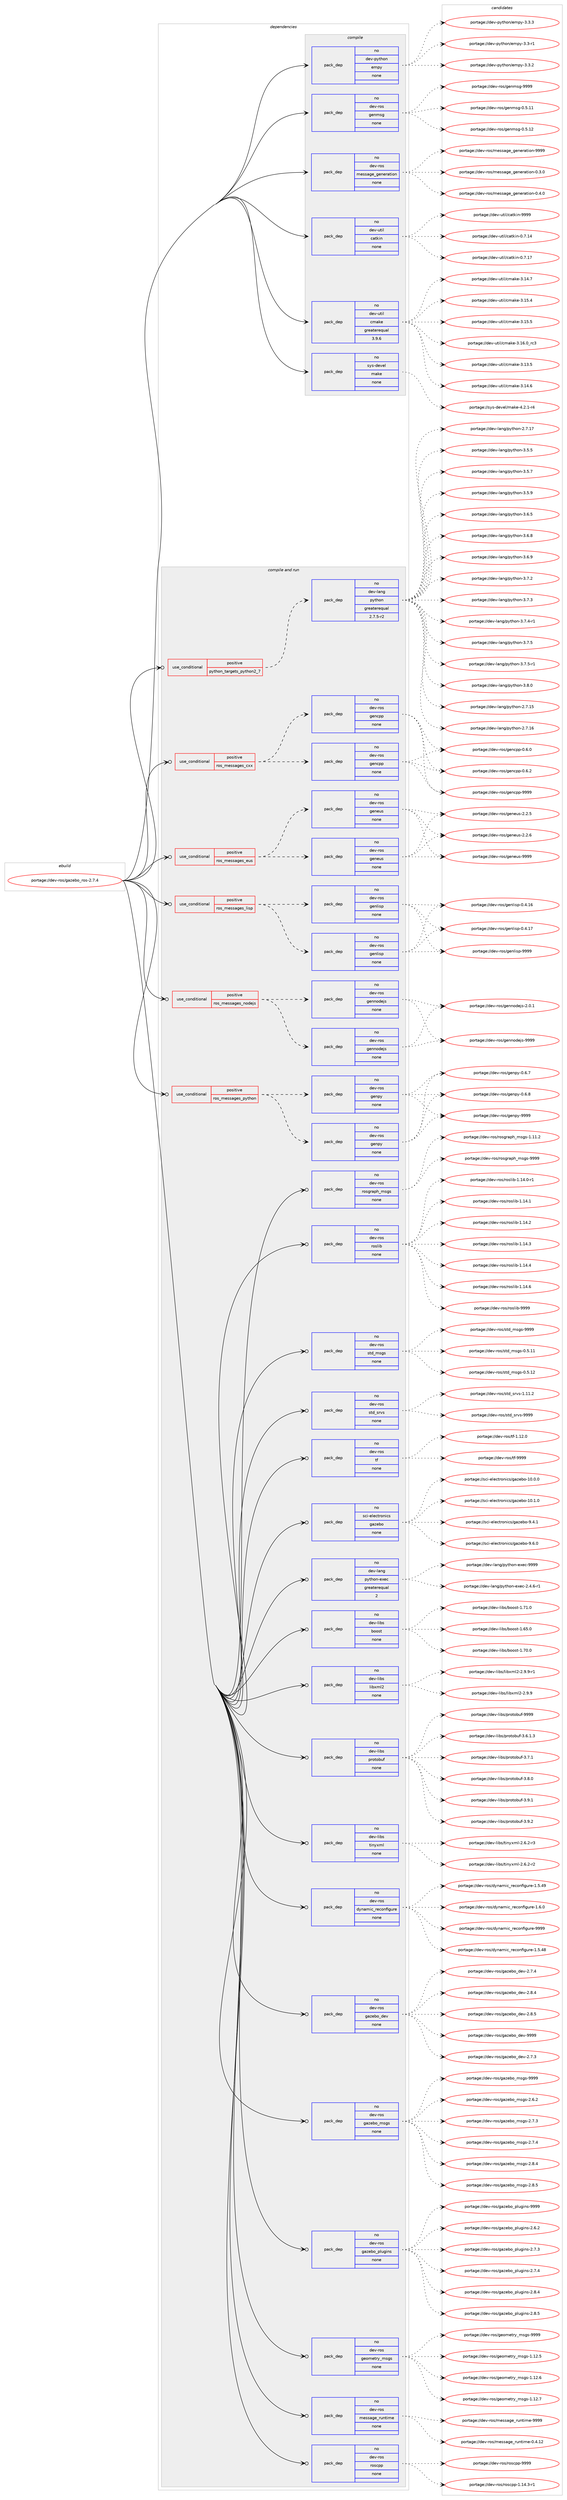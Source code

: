 digraph prolog {

# *************
# Graph options
# *************

newrank=true;
concentrate=true;
compound=true;
graph [rankdir=LR,fontname=Helvetica,fontsize=10,ranksep=1.5];#, ranksep=2.5, nodesep=0.2];
edge  [arrowhead=vee];
node  [fontname=Helvetica,fontsize=10];

# **********
# The ebuild
# **********

subgraph cluster_leftcol {
color=gray;
rank=same;
label=<<i>ebuild</i>>;
id [label="portage://dev-ros/gazebo_ros-2.7.4", color=red, width=4, href="../dev-ros/gazebo_ros-2.7.4.svg"];
}

# ****************
# The dependencies
# ****************

subgraph cluster_midcol {
color=gray;
label=<<i>dependencies</i>>;
subgraph cluster_compile {
fillcolor="#eeeeee";
style=filled;
label=<<i>compile</i>>;
subgraph pack141432 {
dependency187467 [label=<<TABLE BORDER="0" CELLBORDER="1" CELLSPACING="0" CELLPADDING="4" WIDTH="220"><TR><TD ROWSPAN="6" CELLPADDING="30">pack_dep</TD></TR><TR><TD WIDTH="110">no</TD></TR><TR><TD>dev-python</TD></TR><TR><TD>empy</TD></TR><TR><TD>none</TD></TR><TR><TD></TD></TR></TABLE>>, shape=none, color=blue];
}
id:e -> dependency187467:w [weight=20,style="solid",arrowhead="vee"];
subgraph pack141433 {
dependency187468 [label=<<TABLE BORDER="0" CELLBORDER="1" CELLSPACING="0" CELLPADDING="4" WIDTH="220"><TR><TD ROWSPAN="6" CELLPADDING="30">pack_dep</TD></TR><TR><TD WIDTH="110">no</TD></TR><TR><TD>dev-ros</TD></TR><TR><TD>genmsg</TD></TR><TR><TD>none</TD></TR><TR><TD></TD></TR></TABLE>>, shape=none, color=blue];
}
id:e -> dependency187468:w [weight=20,style="solid",arrowhead="vee"];
subgraph pack141434 {
dependency187469 [label=<<TABLE BORDER="0" CELLBORDER="1" CELLSPACING="0" CELLPADDING="4" WIDTH="220"><TR><TD ROWSPAN="6" CELLPADDING="30">pack_dep</TD></TR><TR><TD WIDTH="110">no</TD></TR><TR><TD>dev-ros</TD></TR><TR><TD>message_generation</TD></TR><TR><TD>none</TD></TR><TR><TD></TD></TR></TABLE>>, shape=none, color=blue];
}
id:e -> dependency187469:w [weight=20,style="solid",arrowhead="vee"];
subgraph pack141435 {
dependency187470 [label=<<TABLE BORDER="0" CELLBORDER="1" CELLSPACING="0" CELLPADDING="4" WIDTH="220"><TR><TD ROWSPAN="6" CELLPADDING="30">pack_dep</TD></TR><TR><TD WIDTH="110">no</TD></TR><TR><TD>dev-util</TD></TR><TR><TD>catkin</TD></TR><TR><TD>none</TD></TR><TR><TD></TD></TR></TABLE>>, shape=none, color=blue];
}
id:e -> dependency187470:w [weight=20,style="solid",arrowhead="vee"];
subgraph pack141436 {
dependency187471 [label=<<TABLE BORDER="0" CELLBORDER="1" CELLSPACING="0" CELLPADDING="4" WIDTH="220"><TR><TD ROWSPAN="6" CELLPADDING="30">pack_dep</TD></TR><TR><TD WIDTH="110">no</TD></TR><TR><TD>dev-util</TD></TR><TR><TD>cmake</TD></TR><TR><TD>greaterequal</TD></TR><TR><TD>3.9.6</TD></TR></TABLE>>, shape=none, color=blue];
}
id:e -> dependency187471:w [weight=20,style="solid",arrowhead="vee"];
subgraph pack141437 {
dependency187472 [label=<<TABLE BORDER="0" CELLBORDER="1" CELLSPACING="0" CELLPADDING="4" WIDTH="220"><TR><TD ROWSPAN="6" CELLPADDING="30">pack_dep</TD></TR><TR><TD WIDTH="110">no</TD></TR><TR><TD>sys-devel</TD></TR><TR><TD>make</TD></TR><TR><TD>none</TD></TR><TR><TD></TD></TR></TABLE>>, shape=none, color=blue];
}
id:e -> dependency187472:w [weight=20,style="solid",arrowhead="vee"];
}
subgraph cluster_compileandrun {
fillcolor="#eeeeee";
style=filled;
label=<<i>compile and run</i>>;
subgraph cond42607 {
dependency187473 [label=<<TABLE BORDER="0" CELLBORDER="1" CELLSPACING="0" CELLPADDING="4"><TR><TD ROWSPAN="3" CELLPADDING="10">use_conditional</TD></TR><TR><TD>positive</TD></TR><TR><TD>python_targets_python2_7</TD></TR></TABLE>>, shape=none, color=red];
subgraph pack141438 {
dependency187474 [label=<<TABLE BORDER="0" CELLBORDER="1" CELLSPACING="0" CELLPADDING="4" WIDTH="220"><TR><TD ROWSPAN="6" CELLPADDING="30">pack_dep</TD></TR><TR><TD WIDTH="110">no</TD></TR><TR><TD>dev-lang</TD></TR><TR><TD>python</TD></TR><TR><TD>greaterequal</TD></TR><TR><TD>2.7.5-r2</TD></TR></TABLE>>, shape=none, color=blue];
}
dependency187473:e -> dependency187474:w [weight=20,style="dashed",arrowhead="vee"];
}
id:e -> dependency187473:w [weight=20,style="solid",arrowhead="odotvee"];
subgraph cond42608 {
dependency187475 [label=<<TABLE BORDER="0" CELLBORDER="1" CELLSPACING="0" CELLPADDING="4"><TR><TD ROWSPAN="3" CELLPADDING="10">use_conditional</TD></TR><TR><TD>positive</TD></TR><TR><TD>ros_messages_cxx</TD></TR></TABLE>>, shape=none, color=red];
subgraph pack141439 {
dependency187476 [label=<<TABLE BORDER="0" CELLBORDER="1" CELLSPACING="0" CELLPADDING="4" WIDTH="220"><TR><TD ROWSPAN="6" CELLPADDING="30">pack_dep</TD></TR><TR><TD WIDTH="110">no</TD></TR><TR><TD>dev-ros</TD></TR><TR><TD>gencpp</TD></TR><TR><TD>none</TD></TR><TR><TD></TD></TR></TABLE>>, shape=none, color=blue];
}
dependency187475:e -> dependency187476:w [weight=20,style="dashed",arrowhead="vee"];
subgraph pack141440 {
dependency187477 [label=<<TABLE BORDER="0" CELLBORDER="1" CELLSPACING="0" CELLPADDING="4" WIDTH="220"><TR><TD ROWSPAN="6" CELLPADDING="30">pack_dep</TD></TR><TR><TD WIDTH="110">no</TD></TR><TR><TD>dev-ros</TD></TR><TR><TD>gencpp</TD></TR><TR><TD>none</TD></TR><TR><TD></TD></TR></TABLE>>, shape=none, color=blue];
}
dependency187475:e -> dependency187477:w [weight=20,style="dashed",arrowhead="vee"];
}
id:e -> dependency187475:w [weight=20,style="solid",arrowhead="odotvee"];
subgraph cond42609 {
dependency187478 [label=<<TABLE BORDER="0" CELLBORDER="1" CELLSPACING="0" CELLPADDING="4"><TR><TD ROWSPAN="3" CELLPADDING="10">use_conditional</TD></TR><TR><TD>positive</TD></TR><TR><TD>ros_messages_eus</TD></TR></TABLE>>, shape=none, color=red];
subgraph pack141441 {
dependency187479 [label=<<TABLE BORDER="0" CELLBORDER="1" CELLSPACING="0" CELLPADDING="4" WIDTH="220"><TR><TD ROWSPAN="6" CELLPADDING="30">pack_dep</TD></TR><TR><TD WIDTH="110">no</TD></TR><TR><TD>dev-ros</TD></TR><TR><TD>geneus</TD></TR><TR><TD>none</TD></TR><TR><TD></TD></TR></TABLE>>, shape=none, color=blue];
}
dependency187478:e -> dependency187479:w [weight=20,style="dashed",arrowhead="vee"];
subgraph pack141442 {
dependency187480 [label=<<TABLE BORDER="0" CELLBORDER="1" CELLSPACING="0" CELLPADDING="4" WIDTH="220"><TR><TD ROWSPAN="6" CELLPADDING="30">pack_dep</TD></TR><TR><TD WIDTH="110">no</TD></TR><TR><TD>dev-ros</TD></TR><TR><TD>geneus</TD></TR><TR><TD>none</TD></TR><TR><TD></TD></TR></TABLE>>, shape=none, color=blue];
}
dependency187478:e -> dependency187480:w [weight=20,style="dashed",arrowhead="vee"];
}
id:e -> dependency187478:w [weight=20,style="solid",arrowhead="odotvee"];
subgraph cond42610 {
dependency187481 [label=<<TABLE BORDER="0" CELLBORDER="1" CELLSPACING="0" CELLPADDING="4"><TR><TD ROWSPAN="3" CELLPADDING="10">use_conditional</TD></TR><TR><TD>positive</TD></TR><TR><TD>ros_messages_lisp</TD></TR></TABLE>>, shape=none, color=red];
subgraph pack141443 {
dependency187482 [label=<<TABLE BORDER="0" CELLBORDER="1" CELLSPACING="0" CELLPADDING="4" WIDTH="220"><TR><TD ROWSPAN="6" CELLPADDING="30">pack_dep</TD></TR><TR><TD WIDTH="110">no</TD></TR><TR><TD>dev-ros</TD></TR><TR><TD>genlisp</TD></TR><TR><TD>none</TD></TR><TR><TD></TD></TR></TABLE>>, shape=none, color=blue];
}
dependency187481:e -> dependency187482:w [weight=20,style="dashed",arrowhead="vee"];
subgraph pack141444 {
dependency187483 [label=<<TABLE BORDER="0" CELLBORDER="1" CELLSPACING="0" CELLPADDING="4" WIDTH="220"><TR><TD ROWSPAN="6" CELLPADDING="30">pack_dep</TD></TR><TR><TD WIDTH="110">no</TD></TR><TR><TD>dev-ros</TD></TR><TR><TD>genlisp</TD></TR><TR><TD>none</TD></TR><TR><TD></TD></TR></TABLE>>, shape=none, color=blue];
}
dependency187481:e -> dependency187483:w [weight=20,style="dashed",arrowhead="vee"];
}
id:e -> dependency187481:w [weight=20,style="solid",arrowhead="odotvee"];
subgraph cond42611 {
dependency187484 [label=<<TABLE BORDER="0" CELLBORDER="1" CELLSPACING="0" CELLPADDING="4"><TR><TD ROWSPAN="3" CELLPADDING="10">use_conditional</TD></TR><TR><TD>positive</TD></TR><TR><TD>ros_messages_nodejs</TD></TR></TABLE>>, shape=none, color=red];
subgraph pack141445 {
dependency187485 [label=<<TABLE BORDER="0" CELLBORDER="1" CELLSPACING="0" CELLPADDING="4" WIDTH="220"><TR><TD ROWSPAN="6" CELLPADDING="30">pack_dep</TD></TR><TR><TD WIDTH="110">no</TD></TR><TR><TD>dev-ros</TD></TR><TR><TD>gennodejs</TD></TR><TR><TD>none</TD></TR><TR><TD></TD></TR></TABLE>>, shape=none, color=blue];
}
dependency187484:e -> dependency187485:w [weight=20,style="dashed",arrowhead="vee"];
subgraph pack141446 {
dependency187486 [label=<<TABLE BORDER="0" CELLBORDER="1" CELLSPACING="0" CELLPADDING="4" WIDTH="220"><TR><TD ROWSPAN="6" CELLPADDING="30">pack_dep</TD></TR><TR><TD WIDTH="110">no</TD></TR><TR><TD>dev-ros</TD></TR><TR><TD>gennodejs</TD></TR><TR><TD>none</TD></TR><TR><TD></TD></TR></TABLE>>, shape=none, color=blue];
}
dependency187484:e -> dependency187486:w [weight=20,style="dashed",arrowhead="vee"];
}
id:e -> dependency187484:w [weight=20,style="solid",arrowhead="odotvee"];
subgraph cond42612 {
dependency187487 [label=<<TABLE BORDER="0" CELLBORDER="1" CELLSPACING="0" CELLPADDING="4"><TR><TD ROWSPAN="3" CELLPADDING="10">use_conditional</TD></TR><TR><TD>positive</TD></TR><TR><TD>ros_messages_python</TD></TR></TABLE>>, shape=none, color=red];
subgraph pack141447 {
dependency187488 [label=<<TABLE BORDER="0" CELLBORDER="1" CELLSPACING="0" CELLPADDING="4" WIDTH="220"><TR><TD ROWSPAN="6" CELLPADDING="30">pack_dep</TD></TR><TR><TD WIDTH="110">no</TD></TR><TR><TD>dev-ros</TD></TR><TR><TD>genpy</TD></TR><TR><TD>none</TD></TR><TR><TD></TD></TR></TABLE>>, shape=none, color=blue];
}
dependency187487:e -> dependency187488:w [weight=20,style="dashed",arrowhead="vee"];
subgraph pack141448 {
dependency187489 [label=<<TABLE BORDER="0" CELLBORDER="1" CELLSPACING="0" CELLPADDING="4" WIDTH="220"><TR><TD ROWSPAN="6" CELLPADDING="30">pack_dep</TD></TR><TR><TD WIDTH="110">no</TD></TR><TR><TD>dev-ros</TD></TR><TR><TD>genpy</TD></TR><TR><TD>none</TD></TR><TR><TD></TD></TR></TABLE>>, shape=none, color=blue];
}
dependency187487:e -> dependency187489:w [weight=20,style="dashed",arrowhead="vee"];
}
id:e -> dependency187487:w [weight=20,style="solid",arrowhead="odotvee"];
subgraph pack141449 {
dependency187490 [label=<<TABLE BORDER="0" CELLBORDER="1" CELLSPACING="0" CELLPADDING="4" WIDTH="220"><TR><TD ROWSPAN="6" CELLPADDING="30">pack_dep</TD></TR><TR><TD WIDTH="110">no</TD></TR><TR><TD>dev-lang</TD></TR><TR><TD>python-exec</TD></TR><TR><TD>greaterequal</TD></TR><TR><TD>2</TD></TR></TABLE>>, shape=none, color=blue];
}
id:e -> dependency187490:w [weight=20,style="solid",arrowhead="odotvee"];
subgraph pack141450 {
dependency187491 [label=<<TABLE BORDER="0" CELLBORDER="1" CELLSPACING="0" CELLPADDING="4" WIDTH="220"><TR><TD ROWSPAN="6" CELLPADDING="30">pack_dep</TD></TR><TR><TD WIDTH="110">no</TD></TR><TR><TD>dev-libs</TD></TR><TR><TD>boost</TD></TR><TR><TD>none</TD></TR><TR><TD></TD></TR></TABLE>>, shape=none, color=blue];
}
id:e -> dependency187491:w [weight=20,style="solid",arrowhead="odotvee"];
subgraph pack141451 {
dependency187492 [label=<<TABLE BORDER="0" CELLBORDER="1" CELLSPACING="0" CELLPADDING="4" WIDTH="220"><TR><TD ROWSPAN="6" CELLPADDING="30">pack_dep</TD></TR><TR><TD WIDTH="110">no</TD></TR><TR><TD>dev-libs</TD></TR><TR><TD>libxml2</TD></TR><TR><TD>none</TD></TR><TR><TD></TD></TR></TABLE>>, shape=none, color=blue];
}
id:e -> dependency187492:w [weight=20,style="solid",arrowhead="odotvee"];
subgraph pack141452 {
dependency187493 [label=<<TABLE BORDER="0" CELLBORDER="1" CELLSPACING="0" CELLPADDING="4" WIDTH="220"><TR><TD ROWSPAN="6" CELLPADDING="30">pack_dep</TD></TR><TR><TD WIDTH="110">no</TD></TR><TR><TD>dev-libs</TD></TR><TR><TD>protobuf</TD></TR><TR><TD>none</TD></TR><TR><TD></TD></TR></TABLE>>, shape=none, color=blue];
}
id:e -> dependency187493:w [weight=20,style="solid",arrowhead="odotvee"];
subgraph pack141453 {
dependency187494 [label=<<TABLE BORDER="0" CELLBORDER="1" CELLSPACING="0" CELLPADDING="4" WIDTH="220"><TR><TD ROWSPAN="6" CELLPADDING="30">pack_dep</TD></TR><TR><TD WIDTH="110">no</TD></TR><TR><TD>dev-libs</TD></TR><TR><TD>tinyxml</TD></TR><TR><TD>none</TD></TR><TR><TD></TD></TR></TABLE>>, shape=none, color=blue];
}
id:e -> dependency187494:w [weight=20,style="solid",arrowhead="odotvee"];
subgraph pack141454 {
dependency187495 [label=<<TABLE BORDER="0" CELLBORDER="1" CELLSPACING="0" CELLPADDING="4" WIDTH="220"><TR><TD ROWSPAN="6" CELLPADDING="30">pack_dep</TD></TR><TR><TD WIDTH="110">no</TD></TR><TR><TD>dev-ros</TD></TR><TR><TD>dynamic_reconfigure</TD></TR><TR><TD>none</TD></TR><TR><TD></TD></TR></TABLE>>, shape=none, color=blue];
}
id:e -> dependency187495:w [weight=20,style="solid",arrowhead="odotvee"];
subgraph pack141455 {
dependency187496 [label=<<TABLE BORDER="0" CELLBORDER="1" CELLSPACING="0" CELLPADDING="4" WIDTH="220"><TR><TD ROWSPAN="6" CELLPADDING="30">pack_dep</TD></TR><TR><TD WIDTH="110">no</TD></TR><TR><TD>dev-ros</TD></TR><TR><TD>gazebo_dev</TD></TR><TR><TD>none</TD></TR><TR><TD></TD></TR></TABLE>>, shape=none, color=blue];
}
id:e -> dependency187496:w [weight=20,style="solid",arrowhead="odotvee"];
subgraph pack141456 {
dependency187497 [label=<<TABLE BORDER="0" CELLBORDER="1" CELLSPACING="0" CELLPADDING="4" WIDTH="220"><TR><TD ROWSPAN="6" CELLPADDING="30">pack_dep</TD></TR><TR><TD WIDTH="110">no</TD></TR><TR><TD>dev-ros</TD></TR><TR><TD>gazebo_msgs</TD></TR><TR><TD>none</TD></TR><TR><TD></TD></TR></TABLE>>, shape=none, color=blue];
}
id:e -> dependency187497:w [weight=20,style="solid",arrowhead="odotvee"];
subgraph pack141457 {
dependency187498 [label=<<TABLE BORDER="0" CELLBORDER="1" CELLSPACING="0" CELLPADDING="4" WIDTH="220"><TR><TD ROWSPAN="6" CELLPADDING="30">pack_dep</TD></TR><TR><TD WIDTH="110">no</TD></TR><TR><TD>dev-ros</TD></TR><TR><TD>gazebo_plugins</TD></TR><TR><TD>none</TD></TR><TR><TD></TD></TR></TABLE>>, shape=none, color=blue];
}
id:e -> dependency187498:w [weight=20,style="solid",arrowhead="odotvee"];
subgraph pack141458 {
dependency187499 [label=<<TABLE BORDER="0" CELLBORDER="1" CELLSPACING="0" CELLPADDING="4" WIDTH="220"><TR><TD ROWSPAN="6" CELLPADDING="30">pack_dep</TD></TR><TR><TD WIDTH="110">no</TD></TR><TR><TD>dev-ros</TD></TR><TR><TD>geometry_msgs</TD></TR><TR><TD>none</TD></TR><TR><TD></TD></TR></TABLE>>, shape=none, color=blue];
}
id:e -> dependency187499:w [weight=20,style="solid",arrowhead="odotvee"];
subgraph pack141459 {
dependency187500 [label=<<TABLE BORDER="0" CELLBORDER="1" CELLSPACING="0" CELLPADDING="4" WIDTH="220"><TR><TD ROWSPAN="6" CELLPADDING="30">pack_dep</TD></TR><TR><TD WIDTH="110">no</TD></TR><TR><TD>dev-ros</TD></TR><TR><TD>message_runtime</TD></TR><TR><TD>none</TD></TR><TR><TD></TD></TR></TABLE>>, shape=none, color=blue];
}
id:e -> dependency187500:w [weight=20,style="solid",arrowhead="odotvee"];
subgraph pack141460 {
dependency187501 [label=<<TABLE BORDER="0" CELLBORDER="1" CELLSPACING="0" CELLPADDING="4" WIDTH="220"><TR><TD ROWSPAN="6" CELLPADDING="30">pack_dep</TD></TR><TR><TD WIDTH="110">no</TD></TR><TR><TD>dev-ros</TD></TR><TR><TD>roscpp</TD></TR><TR><TD>none</TD></TR><TR><TD></TD></TR></TABLE>>, shape=none, color=blue];
}
id:e -> dependency187501:w [weight=20,style="solid",arrowhead="odotvee"];
subgraph pack141461 {
dependency187502 [label=<<TABLE BORDER="0" CELLBORDER="1" CELLSPACING="0" CELLPADDING="4" WIDTH="220"><TR><TD ROWSPAN="6" CELLPADDING="30">pack_dep</TD></TR><TR><TD WIDTH="110">no</TD></TR><TR><TD>dev-ros</TD></TR><TR><TD>rosgraph_msgs</TD></TR><TR><TD>none</TD></TR><TR><TD></TD></TR></TABLE>>, shape=none, color=blue];
}
id:e -> dependency187502:w [weight=20,style="solid",arrowhead="odotvee"];
subgraph pack141462 {
dependency187503 [label=<<TABLE BORDER="0" CELLBORDER="1" CELLSPACING="0" CELLPADDING="4" WIDTH="220"><TR><TD ROWSPAN="6" CELLPADDING="30">pack_dep</TD></TR><TR><TD WIDTH="110">no</TD></TR><TR><TD>dev-ros</TD></TR><TR><TD>roslib</TD></TR><TR><TD>none</TD></TR><TR><TD></TD></TR></TABLE>>, shape=none, color=blue];
}
id:e -> dependency187503:w [weight=20,style="solid",arrowhead="odotvee"];
subgraph pack141463 {
dependency187504 [label=<<TABLE BORDER="0" CELLBORDER="1" CELLSPACING="0" CELLPADDING="4" WIDTH="220"><TR><TD ROWSPAN="6" CELLPADDING="30">pack_dep</TD></TR><TR><TD WIDTH="110">no</TD></TR><TR><TD>dev-ros</TD></TR><TR><TD>std_msgs</TD></TR><TR><TD>none</TD></TR><TR><TD></TD></TR></TABLE>>, shape=none, color=blue];
}
id:e -> dependency187504:w [weight=20,style="solid",arrowhead="odotvee"];
subgraph pack141464 {
dependency187505 [label=<<TABLE BORDER="0" CELLBORDER="1" CELLSPACING="0" CELLPADDING="4" WIDTH="220"><TR><TD ROWSPAN="6" CELLPADDING="30">pack_dep</TD></TR><TR><TD WIDTH="110">no</TD></TR><TR><TD>dev-ros</TD></TR><TR><TD>std_srvs</TD></TR><TR><TD>none</TD></TR><TR><TD></TD></TR></TABLE>>, shape=none, color=blue];
}
id:e -> dependency187505:w [weight=20,style="solid",arrowhead="odotvee"];
subgraph pack141465 {
dependency187506 [label=<<TABLE BORDER="0" CELLBORDER="1" CELLSPACING="0" CELLPADDING="4" WIDTH="220"><TR><TD ROWSPAN="6" CELLPADDING="30">pack_dep</TD></TR><TR><TD WIDTH="110">no</TD></TR><TR><TD>dev-ros</TD></TR><TR><TD>tf</TD></TR><TR><TD>none</TD></TR><TR><TD></TD></TR></TABLE>>, shape=none, color=blue];
}
id:e -> dependency187506:w [weight=20,style="solid",arrowhead="odotvee"];
subgraph pack141466 {
dependency187507 [label=<<TABLE BORDER="0" CELLBORDER="1" CELLSPACING="0" CELLPADDING="4" WIDTH="220"><TR><TD ROWSPAN="6" CELLPADDING="30">pack_dep</TD></TR><TR><TD WIDTH="110">no</TD></TR><TR><TD>sci-electronics</TD></TR><TR><TD>gazebo</TD></TR><TR><TD>none</TD></TR><TR><TD></TD></TR></TABLE>>, shape=none, color=blue];
}
id:e -> dependency187507:w [weight=20,style="solid",arrowhead="odotvee"];
}
subgraph cluster_run {
fillcolor="#eeeeee";
style=filled;
label=<<i>run</i>>;
}
}

# **************
# The candidates
# **************

subgraph cluster_choices {
rank=same;
color=gray;
label=<<i>candidates</i>>;

subgraph choice141432 {
color=black;
nodesep=1;
choiceportage1001011184511212111610411111047101109112121455146514511449 [label="portage://dev-python/empy-3.3-r1", color=red, width=4,href="../dev-python/empy-3.3-r1.svg"];
choiceportage1001011184511212111610411111047101109112121455146514650 [label="portage://dev-python/empy-3.3.2", color=red, width=4,href="../dev-python/empy-3.3.2.svg"];
choiceportage1001011184511212111610411111047101109112121455146514651 [label="portage://dev-python/empy-3.3.3", color=red, width=4,href="../dev-python/empy-3.3.3.svg"];
dependency187467:e -> choiceportage1001011184511212111610411111047101109112121455146514511449:w [style=dotted,weight="100"];
dependency187467:e -> choiceportage1001011184511212111610411111047101109112121455146514650:w [style=dotted,weight="100"];
dependency187467:e -> choiceportage1001011184511212111610411111047101109112121455146514651:w [style=dotted,weight="100"];
}
subgraph choice141433 {
color=black;
nodesep=1;
choiceportage100101118451141111154710310111010911510345484653464949 [label="portage://dev-ros/genmsg-0.5.11", color=red, width=4,href="../dev-ros/genmsg-0.5.11.svg"];
choiceportage100101118451141111154710310111010911510345484653464950 [label="portage://dev-ros/genmsg-0.5.12", color=red, width=4,href="../dev-ros/genmsg-0.5.12.svg"];
choiceportage10010111845114111115471031011101091151034557575757 [label="portage://dev-ros/genmsg-9999", color=red, width=4,href="../dev-ros/genmsg-9999.svg"];
dependency187468:e -> choiceportage100101118451141111154710310111010911510345484653464949:w [style=dotted,weight="100"];
dependency187468:e -> choiceportage100101118451141111154710310111010911510345484653464950:w [style=dotted,weight="100"];
dependency187468:e -> choiceportage10010111845114111115471031011101091151034557575757:w [style=dotted,weight="100"];
}
subgraph choice141434 {
color=black;
nodesep=1;
choiceportage1001011184511411111547109101115115971031019510310111010111497116105111110454846514648 [label="portage://dev-ros/message_generation-0.3.0", color=red, width=4,href="../dev-ros/message_generation-0.3.0.svg"];
choiceportage1001011184511411111547109101115115971031019510310111010111497116105111110454846524648 [label="portage://dev-ros/message_generation-0.4.0", color=red, width=4,href="../dev-ros/message_generation-0.4.0.svg"];
choiceportage10010111845114111115471091011151159710310195103101110101114971161051111104557575757 [label="portage://dev-ros/message_generation-9999", color=red, width=4,href="../dev-ros/message_generation-9999.svg"];
dependency187469:e -> choiceportage1001011184511411111547109101115115971031019510310111010111497116105111110454846514648:w [style=dotted,weight="100"];
dependency187469:e -> choiceportage1001011184511411111547109101115115971031019510310111010111497116105111110454846524648:w [style=dotted,weight="100"];
dependency187469:e -> choiceportage10010111845114111115471091011151159710310195103101110101114971161051111104557575757:w [style=dotted,weight="100"];
}
subgraph choice141435 {
color=black;
nodesep=1;
choiceportage1001011184511711610510847999711610710511045484655464952 [label="portage://dev-util/catkin-0.7.14", color=red, width=4,href="../dev-util/catkin-0.7.14.svg"];
choiceportage1001011184511711610510847999711610710511045484655464955 [label="portage://dev-util/catkin-0.7.17", color=red, width=4,href="../dev-util/catkin-0.7.17.svg"];
choiceportage100101118451171161051084799971161071051104557575757 [label="portage://dev-util/catkin-9999", color=red, width=4,href="../dev-util/catkin-9999.svg"];
dependency187470:e -> choiceportage1001011184511711610510847999711610710511045484655464952:w [style=dotted,weight="100"];
dependency187470:e -> choiceportage1001011184511711610510847999711610710511045484655464955:w [style=dotted,weight="100"];
dependency187470:e -> choiceportage100101118451171161051084799971161071051104557575757:w [style=dotted,weight="100"];
}
subgraph choice141436 {
color=black;
nodesep=1;
choiceportage1001011184511711610510847991099710710145514649514653 [label="portage://dev-util/cmake-3.13.5", color=red, width=4,href="../dev-util/cmake-3.13.5.svg"];
choiceportage1001011184511711610510847991099710710145514649524654 [label="portage://dev-util/cmake-3.14.6", color=red, width=4,href="../dev-util/cmake-3.14.6.svg"];
choiceportage1001011184511711610510847991099710710145514649524655 [label="portage://dev-util/cmake-3.14.7", color=red, width=4,href="../dev-util/cmake-3.14.7.svg"];
choiceportage1001011184511711610510847991099710710145514649534652 [label="portage://dev-util/cmake-3.15.4", color=red, width=4,href="../dev-util/cmake-3.15.4.svg"];
choiceportage1001011184511711610510847991099710710145514649534653 [label="portage://dev-util/cmake-3.15.5", color=red, width=4,href="../dev-util/cmake-3.15.5.svg"];
choiceportage1001011184511711610510847991099710710145514649544648951149951 [label="portage://dev-util/cmake-3.16.0_rc3", color=red, width=4,href="../dev-util/cmake-3.16.0_rc3.svg"];
dependency187471:e -> choiceportage1001011184511711610510847991099710710145514649514653:w [style=dotted,weight="100"];
dependency187471:e -> choiceportage1001011184511711610510847991099710710145514649524654:w [style=dotted,weight="100"];
dependency187471:e -> choiceportage1001011184511711610510847991099710710145514649524655:w [style=dotted,weight="100"];
dependency187471:e -> choiceportage1001011184511711610510847991099710710145514649534652:w [style=dotted,weight="100"];
dependency187471:e -> choiceportage1001011184511711610510847991099710710145514649534653:w [style=dotted,weight="100"];
dependency187471:e -> choiceportage1001011184511711610510847991099710710145514649544648951149951:w [style=dotted,weight="100"];
}
subgraph choice141437 {
color=black;
nodesep=1;
choiceportage1151211154510010111810110847109971071014552465046494511452 [label="portage://sys-devel/make-4.2.1-r4", color=red, width=4,href="../sys-devel/make-4.2.1-r4.svg"];
dependency187472:e -> choiceportage1151211154510010111810110847109971071014552465046494511452:w [style=dotted,weight="100"];
}
subgraph choice141438 {
color=black;
nodesep=1;
choiceportage10010111845108971101034711212111610411111045504655464953 [label="portage://dev-lang/python-2.7.15", color=red, width=4,href="../dev-lang/python-2.7.15.svg"];
choiceportage10010111845108971101034711212111610411111045504655464954 [label="portage://dev-lang/python-2.7.16", color=red, width=4,href="../dev-lang/python-2.7.16.svg"];
choiceportage10010111845108971101034711212111610411111045504655464955 [label="portage://dev-lang/python-2.7.17", color=red, width=4,href="../dev-lang/python-2.7.17.svg"];
choiceportage100101118451089711010347112121116104111110455146534653 [label="portage://dev-lang/python-3.5.5", color=red, width=4,href="../dev-lang/python-3.5.5.svg"];
choiceportage100101118451089711010347112121116104111110455146534655 [label="portage://dev-lang/python-3.5.7", color=red, width=4,href="../dev-lang/python-3.5.7.svg"];
choiceportage100101118451089711010347112121116104111110455146534657 [label="portage://dev-lang/python-3.5.9", color=red, width=4,href="../dev-lang/python-3.5.9.svg"];
choiceportage100101118451089711010347112121116104111110455146544653 [label="portage://dev-lang/python-3.6.5", color=red, width=4,href="../dev-lang/python-3.6.5.svg"];
choiceportage100101118451089711010347112121116104111110455146544656 [label="portage://dev-lang/python-3.6.8", color=red, width=4,href="../dev-lang/python-3.6.8.svg"];
choiceportage100101118451089711010347112121116104111110455146544657 [label="portage://dev-lang/python-3.6.9", color=red, width=4,href="../dev-lang/python-3.6.9.svg"];
choiceportage100101118451089711010347112121116104111110455146554650 [label="portage://dev-lang/python-3.7.2", color=red, width=4,href="../dev-lang/python-3.7.2.svg"];
choiceportage100101118451089711010347112121116104111110455146554651 [label="portage://dev-lang/python-3.7.3", color=red, width=4,href="../dev-lang/python-3.7.3.svg"];
choiceportage1001011184510897110103471121211161041111104551465546524511449 [label="portage://dev-lang/python-3.7.4-r1", color=red, width=4,href="../dev-lang/python-3.7.4-r1.svg"];
choiceportage100101118451089711010347112121116104111110455146554653 [label="portage://dev-lang/python-3.7.5", color=red, width=4,href="../dev-lang/python-3.7.5.svg"];
choiceportage1001011184510897110103471121211161041111104551465546534511449 [label="portage://dev-lang/python-3.7.5-r1", color=red, width=4,href="../dev-lang/python-3.7.5-r1.svg"];
choiceportage100101118451089711010347112121116104111110455146564648 [label="portage://dev-lang/python-3.8.0", color=red, width=4,href="../dev-lang/python-3.8.0.svg"];
dependency187474:e -> choiceportage10010111845108971101034711212111610411111045504655464953:w [style=dotted,weight="100"];
dependency187474:e -> choiceportage10010111845108971101034711212111610411111045504655464954:w [style=dotted,weight="100"];
dependency187474:e -> choiceportage10010111845108971101034711212111610411111045504655464955:w [style=dotted,weight="100"];
dependency187474:e -> choiceportage100101118451089711010347112121116104111110455146534653:w [style=dotted,weight="100"];
dependency187474:e -> choiceportage100101118451089711010347112121116104111110455146534655:w [style=dotted,weight="100"];
dependency187474:e -> choiceportage100101118451089711010347112121116104111110455146534657:w [style=dotted,weight="100"];
dependency187474:e -> choiceportage100101118451089711010347112121116104111110455146544653:w [style=dotted,weight="100"];
dependency187474:e -> choiceportage100101118451089711010347112121116104111110455146544656:w [style=dotted,weight="100"];
dependency187474:e -> choiceportage100101118451089711010347112121116104111110455146544657:w [style=dotted,weight="100"];
dependency187474:e -> choiceportage100101118451089711010347112121116104111110455146554650:w [style=dotted,weight="100"];
dependency187474:e -> choiceportage100101118451089711010347112121116104111110455146554651:w [style=dotted,weight="100"];
dependency187474:e -> choiceportage1001011184510897110103471121211161041111104551465546524511449:w [style=dotted,weight="100"];
dependency187474:e -> choiceportage100101118451089711010347112121116104111110455146554653:w [style=dotted,weight="100"];
dependency187474:e -> choiceportage1001011184510897110103471121211161041111104551465546534511449:w [style=dotted,weight="100"];
dependency187474:e -> choiceportage100101118451089711010347112121116104111110455146564648:w [style=dotted,weight="100"];
}
subgraph choice141439 {
color=black;
nodesep=1;
choiceportage100101118451141111154710310111099112112454846544648 [label="portage://dev-ros/gencpp-0.6.0", color=red, width=4,href="../dev-ros/gencpp-0.6.0.svg"];
choiceportage100101118451141111154710310111099112112454846544650 [label="portage://dev-ros/gencpp-0.6.2", color=red, width=4,href="../dev-ros/gencpp-0.6.2.svg"];
choiceportage1001011184511411111547103101110991121124557575757 [label="portage://dev-ros/gencpp-9999", color=red, width=4,href="../dev-ros/gencpp-9999.svg"];
dependency187476:e -> choiceportage100101118451141111154710310111099112112454846544648:w [style=dotted,weight="100"];
dependency187476:e -> choiceportage100101118451141111154710310111099112112454846544650:w [style=dotted,weight="100"];
dependency187476:e -> choiceportage1001011184511411111547103101110991121124557575757:w [style=dotted,weight="100"];
}
subgraph choice141440 {
color=black;
nodesep=1;
choiceportage100101118451141111154710310111099112112454846544648 [label="portage://dev-ros/gencpp-0.6.0", color=red, width=4,href="../dev-ros/gencpp-0.6.0.svg"];
choiceportage100101118451141111154710310111099112112454846544650 [label="portage://dev-ros/gencpp-0.6.2", color=red, width=4,href="../dev-ros/gencpp-0.6.2.svg"];
choiceportage1001011184511411111547103101110991121124557575757 [label="portage://dev-ros/gencpp-9999", color=red, width=4,href="../dev-ros/gencpp-9999.svg"];
dependency187477:e -> choiceportage100101118451141111154710310111099112112454846544648:w [style=dotted,weight="100"];
dependency187477:e -> choiceportage100101118451141111154710310111099112112454846544650:w [style=dotted,weight="100"];
dependency187477:e -> choiceportage1001011184511411111547103101110991121124557575757:w [style=dotted,weight="100"];
}
subgraph choice141441 {
color=black;
nodesep=1;
choiceportage1001011184511411111547103101110101117115455046504653 [label="portage://dev-ros/geneus-2.2.5", color=red, width=4,href="../dev-ros/geneus-2.2.5.svg"];
choiceportage1001011184511411111547103101110101117115455046504654 [label="portage://dev-ros/geneus-2.2.6", color=red, width=4,href="../dev-ros/geneus-2.2.6.svg"];
choiceportage10010111845114111115471031011101011171154557575757 [label="portage://dev-ros/geneus-9999", color=red, width=4,href="../dev-ros/geneus-9999.svg"];
dependency187479:e -> choiceportage1001011184511411111547103101110101117115455046504653:w [style=dotted,weight="100"];
dependency187479:e -> choiceportage1001011184511411111547103101110101117115455046504654:w [style=dotted,weight="100"];
dependency187479:e -> choiceportage10010111845114111115471031011101011171154557575757:w [style=dotted,weight="100"];
}
subgraph choice141442 {
color=black;
nodesep=1;
choiceportage1001011184511411111547103101110101117115455046504653 [label="portage://dev-ros/geneus-2.2.5", color=red, width=4,href="../dev-ros/geneus-2.2.5.svg"];
choiceportage1001011184511411111547103101110101117115455046504654 [label="portage://dev-ros/geneus-2.2.6", color=red, width=4,href="../dev-ros/geneus-2.2.6.svg"];
choiceportage10010111845114111115471031011101011171154557575757 [label="portage://dev-ros/geneus-9999", color=red, width=4,href="../dev-ros/geneus-9999.svg"];
dependency187480:e -> choiceportage1001011184511411111547103101110101117115455046504653:w [style=dotted,weight="100"];
dependency187480:e -> choiceportage1001011184511411111547103101110101117115455046504654:w [style=dotted,weight="100"];
dependency187480:e -> choiceportage10010111845114111115471031011101011171154557575757:w [style=dotted,weight="100"];
}
subgraph choice141443 {
color=black;
nodesep=1;
choiceportage100101118451141111154710310111010810511511245484652464954 [label="portage://dev-ros/genlisp-0.4.16", color=red, width=4,href="../dev-ros/genlisp-0.4.16.svg"];
choiceportage100101118451141111154710310111010810511511245484652464955 [label="portage://dev-ros/genlisp-0.4.17", color=red, width=4,href="../dev-ros/genlisp-0.4.17.svg"];
choiceportage10010111845114111115471031011101081051151124557575757 [label="portage://dev-ros/genlisp-9999", color=red, width=4,href="../dev-ros/genlisp-9999.svg"];
dependency187482:e -> choiceportage100101118451141111154710310111010810511511245484652464954:w [style=dotted,weight="100"];
dependency187482:e -> choiceportage100101118451141111154710310111010810511511245484652464955:w [style=dotted,weight="100"];
dependency187482:e -> choiceportage10010111845114111115471031011101081051151124557575757:w [style=dotted,weight="100"];
}
subgraph choice141444 {
color=black;
nodesep=1;
choiceportage100101118451141111154710310111010810511511245484652464954 [label="portage://dev-ros/genlisp-0.4.16", color=red, width=4,href="../dev-ros/genlisp-0.4.16.svg"];
choiceportage100101118451141111154710310111010810511511245484652464955 [label="portage://dev-ros/genlisp-0.4.17", color=red, width=4,href="../dev-ros/genlisp-0.4.17.svg"];
choiceportage10010111845114111115471031011101081051151124557575757 [label="portage://dev-ros/genlisp-9999", color=red, width=4,href="../dev-ros/genlisp-9999.svg"];
dependency187483:e -> choiceportage100101118451141111154710310111010810511511245484652464954:w [style=dotted,weight="100"];
dependency187483:e -> choiceportage100101118451141111154710310111010810511511245484652464955:w [style=dotted,weight="100"];
dependency187483:e -> choiceportage10010111845114111115471031011101081051151124557575757:w [style=dotted,weight="100"];
}
subgraph choice141445 {
color=black;
nodesep=1;
choiceportage1001011184511411111547103101110110111100101106115455046484649 [label="portage://dev-ros/gennodejs-2.0.1", color=red, width=4,href="../dev-ros/gennodejs-2.0.1.svg"];
choiceportage10010111845114111115471031011101101111001011061154557575757 [label="portage://dev-ros/gennodejs-9999", color=red, width=4,href="../dev-ros/gennodejs-9999.svg"];
dependency187485:e -> choiceportage1001011184511411111547103101110110111100101106115455046484649:w [style=dotted,weight="100"];
dependency187485:e -> choiceportage10010111845114111115471031011101101111001011061154557575757:w [style=dotted,weight="100"];
}
subgraph choice141446 {
color=black;
nodesep=1;
choiceportage1001011184511411111547103101110110111100101106115455046484649 [label="portage://dev-ros/gennodejs-2.0.1", color=red, width=4,href="../dev-ros/gennodejs-2.0.1.svg"];
choiceportage10010111845114111115471031011101101111001011061154557575757 [label="portage://dev-ros/gennodejs-9999", color=red, width=4,href="../dev-ros/gennodejs-9999.svg"];
dependency187486:e -> choiceportage1001011184511411111547103101110110111100101106115455046484649:w [style=dotted,weight="100"];
dependency187486:e -> choiceportage10010111845114111115471031011101101111001011061154557575757:w [style=dotted,weight="100"];
}
subgraph choice141447 {
color=black;
nodesep=1;
choiceportage1001011184511411111547103101110112121454846544655 [label="portage://dev-ros/genpy-0.6.7", color=red, width=4,href="../dev-ros/genpy-0.6.7.svg"];
choiceportage1001011184511411111547103101110112121454846544656 [label="portage://dev-ros/genpy-0.6.8", color=red, width=4,href="../dev-ros/genpy-0.6.8.svg"];
choiceportage10010111845114111115471031011101121214557575757 [label="portage://dev-ros/genpy-9999", color=red, width=4,href="../dev-ros/genpy-9999.svg"];
dependency187488:e -> choiceportage1001011184511411111547103101110112121454846544655:w [style=dotted,weight="100"];
dependency187488:e -> choiceportage1001011184511411111547103101110112121454846544656:w [style=dotted,weight="100"];
dependency187488:e -> choiceportage10010111845114111115471031011101121214557575757:w [style=dotted,weight="100"];
}
subgraph choice141448 {
color=black;
nodesep=1;
choiceportage1001011184511411111547103101110112121454846544655 [label="portage://dev-ros/genpy-0.6.7", color=red, width=4,href="../dev-ros/genpy-0.6.7.svg"];
choiceportage1001011184511411111547103101110112121454846544656 [label="portage://dev-ros/genpy-0.6.8", color=red, width=4,href="../dev-ros/genpy-0.6.8.svg"];
choiceportage10010111845114111115471031011101121214557575757 [label="portage://dev-ros/genpy-9999", color=red, width=4,href="../dev-ros/genpy-9999.svg"];
dependency187489:e -> choiceportage1001011184511411111547103101110112121454846544655:w [style=dotted,weight="100"];
dependency187489:e -> choiceportage1001011184511411111547103101110112121454846544656:w [style=dotted,weight="100"];
dependency187489:e -> choiceportage10010111845114111115471031011101121214557575757:w [style=dotted,weight="100"];
}
subgraph choice141449 {
color=black;
nodesep=1;
choiceportage10010111845108971101034711212111610411111045101120101994550465246544511449 [label="portage://dev-lang/python-exec-2.4.6-r1", color=red, width=4,href="../dev-lang/python-exec-2.4.6-r1.svg"];
choiceportage10010111845108971101034711212111610411111045101120101994557575757 [label="portage://dev-lang/python-exec-9999", color=red, width=4,href="../dev-lang/python-exec-9999.svg"];
dependency187490:e -> choiceportage10010111845108971101034711212111610411111045101120101994550465246544511449:w [style=dotted,weight="100"];
dependency187490:e -> choiceportage10010111845108971101034711212111610411111045101120101994557575757:w [style=dotted,weight="100"];
}
subgraph choice141450 {
color=black;
nodesep=1;
choiceportage1001011184510810598115479811111111511645494654534648 [label="portage://dev-libs/boost-1.65.0", color=red, width=4,href="../dev-libs/boost-1.65.0.svg"];
choiceportage1001011184510810598115479811111111511645494655484648 [label="portage://dev-libs/boost-1.70.0", color=red, width=4,href="../dev-libs/boost-1.70.0.svg"];
choiceportage1001011184510810598115479811111111511645494655494648 [label="portage://dev-libs/boost-1.71.0", color=red, width=4,href="../dev-libs/boost-1.71.0.svg"];
dependency187491:e -> choiceportage1001011184510810598115479811111111511645494654534648:w [style=dotted,weight="100"];
dependency187491:e -> choiceportage1001011184510810598115479811111111511645494655484648:w [style=dotted,weight="100"];
dependency187491:e -> choiceportage1001011184510810598115479811111111511645494655494648:w [style=dotted,weight="100"];
}
subgraph choice141451 {
color=black;
nodesep=1;
choiceportage1001011184510810598115471081059812010910850455046574657 [label="portage://dev-libs/libxml2-2.9.9", color=red, width=4,href="../dev-libs/libxml2-2.9.9.svg"];
choiceportage10010111845108105981154710810598120109108504550465746574511449 [label="portage://dev-libs/libxml2-2.9.9-r1", color=red, width=4,href="../dev-libs/libxml2-2.9.9-r1.svg"];
dependency187492:e -> choiceportage1001011184510810598115471081059812010910850455046574657:w [style=dotted,weight="100"];
dependency187492:e -> choiceportage10010111845108105981154710810598120109108504550465746574511449:w [style=dotted,weight="100"];
}
subgraph choice141452 {
color=black;
nodesep=1;
choiceportage100101118451081059811547112114111116111981171024551465446494651 [label="portage://dev-libs/protobuf-3.6.1.3", color=red, width=4,href="../dev-libs/protobuf-3.6.1.3.svg"];
choiceportage10010111845108105981154711211411111611198117102455146554649 [label="portage://dev-libs/protobuf-3.7.1", color=red, width=4,href="../dev-libs/protobuf-3.7.1.svg"];
choiceportage10010111845108105981154711211411111611198117102455146564648 [label="portage://dev-libs/protobuf-3.8.0", color=red, width=4,href="../dev-libs/protobuf-3.8.0.svg"];
choiceportage10010111845108105981154711211411111611198117102455146574649 [label="portage://dev-libs/protobuf-3.9.1", color=red, width=4,href="../dev-libs/protobuf-3.9.1.svg"];
choiceportage10010111845108105981154711211411111611198117102455146574650 [label="portage://dev-libs/protobuf-3.9.2", color=red, width=4,href="../dev-libs/protobuf-3.9.2.svg"];
choiceportage100101118451081059811547112114111116111981171024557575757 [label="portage://dev-libs/protobuf-9999", color=red, width=4,href="../dev-libs/protobuf-9999.svg"];
dependency187493:e -> choiceportage100101118451081059811547112114111116111981171024551465446494651:w [style=dotted,weight="100"];
dependency187493:e -> choiceportage10010111845108105981154711211411111611198117102455146554649:w [style=dotted,weight="100"];
dependency187493:e -> choiceportage10010111845108105981154711211411111611198117102455146564648:w [style=dotted,weight="100"];
dependency187493:e -> choiceportage10010111845108105981154711211411111611198117102455146574649:w [style=dotted,weight="100"];
dependency187493:e -> choiceportage10010111845108105981154711211411111611198117102455146574650:w [style=dotted,weight="100"];
dependency187493:e -> choiceportage100101118451081059811547112114111116111981171024557575757:w [style=dotted,weight="100"];
}
subgraph choice141453 {
color=black;
nodesep=1;
choiceportage1001011184510810598115471161051101211201091084550465446504511450 [label="portage://dev-libs/tinyxml-2.6.2-r2", color=red, width=4,href="../dev-libs/tinyxml-2.6.2-r2.svg"];
choiceportage1001011184510810598115471161051101211201091084550465446504511451 [label="portage://dev-libs/tinyxml-2.6.2-r3", color=red, width=4,href="../dev-libs/tinyxml-2.6.2-r3.svg"];
dependency187494:e -> choiceportage1001011184510810598115471161051101211201091084550465446504511450:w [style=dotted,weight="100"];
dependency187494:e -> choiceportage1001011184510810598115471161051101211201091084550465446504511451:w [style=dotted,weight="100"];
}
subgraph choice141454 {
color=black;
nodesep=1;
choiceportage10010111845114111115471001211109710910599951141019911111010210510311711410145494653465256 [label="portage://dev-ros/dynamic_reconfigure-1.5.48", color=red, width=4,href="../dev-ros/dynamic_reconfigure-1.5.48.svg"];
choiceportage10010111845114111115471001211109710910599951141019911111010210510311711410145494653465257 [label="portage://dev-ros/dynamic_reconfigure-1.5.49", color=red, width=4,href="../dev-ros/dynamic_reconfigure-1.5.49.svg"];
choiceportage100101118451141111154710012111097109105999511410199111110102105103117114101454946544648 [label="portage://dev-ros/dynamic_reconfigure-1.6.0", color=red, width=4,href="../dev-ros/dynamic_reconfigure-1.6.0.svg"];
choiceportage1001011184511411111547100121110971091059995114101991111101021051031171141014557575757 [label="portage://dev-ros/dynamic_reconfigure-9999", color=red, width=4,href="../dev-ros/dynamic_reconfigure-9999.svg"];
dependency187495:e -> choiceportage10010111845114111115471001211109710910599951141019911111010210510311711410145494653465256:w [style=dotted,weight="100"];
dependency187495:e -> choiceportage10010111845114111115471001211109710910599951141019911111010210510311711410145494653465257:w [style=dotted,weight="100"];
dependency187495:e -> choiceportage100101118451141111154710012111097109105999511410199111110102105103117114101454946544648:w [style=dotted,weight="100"];
dependency187495:e -> choiceportage1001011184511411111547100121110971091059995114101991111101021051031171141014557575757:w [style=dotted,weight="100"];
}
subgraph choice141455 {
color=black;
nodesep=1;
choiceportage1001011184511411111547103971221019811195100101118455046554651 [label="portage://dev-ros/gazebo_dev-2.7.3", color=red, width=4,href="../dev-ros/gazebo_dev-2.7.3.svg"];
choiceportage1001011184511411111547103971221019811195100101118455046554652 [label="portage://dev-ros/gazebo_dev-2.7.4", color=red, width=4,href="../dev-ros/gazebo_dev-2.7.4.svg"];
choiceportage1001011184511411111547103971221019811195100101118455046564652 [label="portage://dev-ros/gazebo_dev-2.8.4", color=red, width=4,href="../dev-ros/gazebo_dev-2.8.4.svg"];
choiceportage1001011184511411111547103971221019811195100101118455046564653 [label="portage://dev-ros/gazebo_dev-2.8.5", color=red, width=4,href="../dev-ros/gazebo_dev-2.8.5.svg"];
choiceportage10010111845114111115471039712210198111951001011184557575757 [label="portage://dev-ros/gazebo_dev-9999", color=red, width=4,href="../dev-ros/gazebo_dev-9999.svg"];
dependency187496:e -> choiceportage1001011184511411111547103971221019811195100101118455046554651:w [style=dotted,weight="100"];
dependency187496:e -> choiceportage1001011184511411111547103971221019811195100101118455046554652:w [style=dotted,weight="100"];
dependency187496:e -> choiceportage1001011184511411111547103971221019811195100101118455046564652:w [style=dotted,weight="100"];
dependency187496:e -> choiceportage1001011184511411111547103971221019811195100101118455046564653:w [style=dotted,weight="100"];
dependency187496:e -> choiceportage10010111845114111115471039712210198111951001011184557575757:w [style=dotted,weight="100"];
}
subgraph choice141456 {
color=black;
nodesep=1;
choiceportage1001011184511411111547103971221019811195109115103115455046544650 [label="portage://dev-ros/gazebo_msgs-2.6.2", color=red, width=4,href="../dev-ros/gazebo_msgs-2.6.2.svg"];
choiceportage1001011184511411111547103971221019811195109115103115455046554651 [label="portage://dev-ros/gazebo_msgs-2.7.3", color=red, width=4,href="../dev-ros/gazebo_msgs-2.7.3.svg"];
choiceportage1001011184511411111547103971221019811195109115103115455046554652 [label="portage://dev-ros/gazebo_msgs-2.7.4", color=red, width=4,href="../dev-ros/gazebo_msgs-2.7.4.svg"];
choiceportage1001011184511411111547103971221019811195109115103115455046564652 [label="portage://dev-ros/gazebo_msgs-2.8.4", color=red, width=4,href="../dev-ros/gazebo_msgs-2.8.4.svg"];
choiceportage1001011184511411111547103971221019811195109115103115455046564653 [label="portage://dev-ros/gazebo_msgs-2.8.5", color=red, width=4,href="../dev-ros/gazebo_msgs-2.8.5.svg"];
choiceportage10010111845114111115471039712210198111951091151031154557575757 [label="portage://dev-ros/gazebo_msgs-9999", color=red, width=4,href="../dev-ros/gazebo_msgs-9999.svg"];
dependency187497:e -> choiceportage1001011184511411111547103971221019811195109115103115455046544650:w [style=dotted,weight="100"];
dependency187497:e -> choiceportage1001011184511411111547103971221019811195109115103115455046554651:w [style=dotted,weight="100"];
dependency187497:e -> choiceportage1001011184511411111547103971221019811195109115103115455046554652:w [style=dotted,weight="100"];
dependency187497:e -> choiceportage1001011184511411111547103971221019811195109115103115455046564652:w [style=dotted,weight="100"];
dependency187497:e -> choiceportage1001011184511411111547103971221019811195109115103115455046564653:w [style=dotted,weight="100"];
dependency187497:e -> choiceportage10010111845114111115471039712210198111951091151031154557575757:w [style=dotted,weight="100"];
}
subgraph choice141457 {
color=black;
nodesep=1;
choiceportage1001011184511411111547103971221019811195112108117103105110115455046544650 [label="portage://dev-ros/gazebo_plugins-2.6.2", color=red, width=4,href="../dev-ros/gazebo_plugins-2.6.2.svg"];
choiceportage1001011184511411111547103971221019811195112108117103105110115455046554651 [label="portage://dev-ros/gazebo_plugins-2.7.3", color=red, width=4,href="../dev-ros/gazebo_plugins-2.7.3.svg"];
choiceportage1001011184511411111547103971221019811195112108117103105110115455046554652 [label="portage://dev-ros/gazebo_plugins-2.7.4", color=red, width=4,href="../dev-ros/gazebo_plugins-2.7.4.svg"];
choiceportage1001011184511411111547103971221019811195112108117103105110115455046564652 [label="portage://dev-ros/gazebo_plugins-2.8.4", color=red, width=4,href="../dev-ros/gazebo_plugins-2.8.4.svg"];
choiceportage1001011184511411111547103971221019811195112108117103105110115455046564653 [label="portage://dev-ros/gazebo_plugins-2.8.5", color=red, width=4,href="../dev-ros/gazebo_plugins-2.8.5.svg"];
choiceportage10010111845114111115471039712210198111951121081171031051101154557575757 [label="portage://dev-ros/gazebo_plugins-9999", color=red, width=4,href="../dev-ros/gazebo_plugins-9999.svg"];
dependency187498:e -> choiceportage1001011184511411111547103971221019811195112108117103105110115455046544650:w [style=dotted,weight="100"];
dependency187498:e -> choiceportage1001011184511411111547103971221019811195112108117103105110115455046554651:w [style=dotted,weight="100"];
dependency187498:e -> choiceportage1001011184511411111547103971221019811195112108117103105110115455046554652:w [style=dotted,weight="100"];
dependency187498:e -> choiceportage1001011184511411111547103971221019811195112108117103105110115455046564652:w [style=dotted,weight="100"];
dependency187498:e -> choiceportage1001011184511411111547103971221019811195112108117103105110115455046564653:w [style=dotted,weight="100"];
dependency187498:e -> choiceportage10010111845114111115471039712210198111951121081171031051101154557575757:w [style=dotted,weight="100"];
}
subgraph choice141458 {
color=black;
nodesep=1;
choiceportage10010111845114111115471031011111091011161141219510911510311545494649504653 [label="portage://dev-ros/geometry_msgs-1.12.5", color=red, width=4,href="../dev-ros/geometry_msgs-1.12.5.svg"];
choiceportage10010111845114111115471031011111091011161141219510911510311545494649504654 [label="portage://dev-ros/geometry_msgs-1.12.6", color=red, width=4,href="../dev-ros/geometry_msgs-1.12.6.svg"];
choiceportage10010111845114111115471031011111091011161141219510911510311545494649504655 [label="portage://dev-ros/geometry_msgs-1.12.7", color=red, width=4,href="../dev-ros/geometry_msgs-1.12.7.svg"];
choiceportage1001011184511411111547103101111109101116114121951091151031154557575757 [label="portage://dev-ros/geometry_msgs-9999", color=red, width=4,href="../dev-ros/geometry_msgs-9999.svg"];
dependency187499:e -> choiceportage10010111845114111115471031011111091011161141219510911510311545494649504653:w [style=dotted,weight="100"];
dependency187499:e -> choiceportage10010111845114111115471031011111091011161141219510911510311545494649504654:w [style=dotted,weight="100"];
dependency187499:e -> choiceportage10010111845114111115471031011111091011161141219510911510311545494649504655:w [style=dotted,weight="100"];
dependency187499:e -> choiceportage1001011184511411111547103101111109101116114121951091151031154557575757:w [style=dotted,weight="100"];
}
subgraph choice141459 {
color=black;
nodesep=1;
choiceportage1001011184511411111547109101115115971031019511411711011610510910145484652464950 [label="portage://dev-ros/message_runtime-0.4.12", color=red, width=4,href="../dev-ros/message_runtime-0.4.12.svg"];
choiceportage100101118451141111154710910111511597103101951141171101161051091014557575757 [label="portage://dev-ros/message_runtime-9999", color=red, width=4,href="../dev-ros/message_runtime-9999.svg"];
dependency187500:e -> choiceportage1001011184511411111547109101115115971031019511411711011610510910145484652464950:w [style=dotted,weight="100"];
dependency187500:e -> choiceportage100101118451141111154710910111511597103101951141171101161051091014557575757:w [style=dotted,weight="100"];
}
subgraph choice141460 {
color=black;
nodesep=1;
choiceportage100101118451141111154711411111599112112454946495246514511449 [label="portage://dev-ros/roscpp-1.14.3-r1", color=red, width=4,href="../dev-ros/roscpp-1.14.3-r1.svg"];
choiceportage1001011184511411111547114111115991121124557575757 [label="portage://dev-ros/roscpp-9999", color=red, width=4,href="../dev-ros/roscpp-9999.svg"];
dependency187501:e -> choiceportage100101118451141111154711411111599112112454946495246514511449:w [style=dotted,weight="100"];
dependency187501:e -> choiceportage1001011184511411111547114111115991121124557575757:w [style=dotted,weight="100"];
}
subgraph choice141461 {
color=black;
nodesep=1;
choiceportage1001011184511411111547114111115103114971121049510911510311545494649494650 [label="portage://dev-ros/rosgraph_msgs-1.11.2", color=red, width=4,href="../dev-ros/rosgraph_msgs-1.11.2.svg"];
choiceportage100101118451141111154711411111510311497112104951091151031154557575757 [label="portage://dev-ros/rosgraph_msgs-9999", color=red, width=4,href="../dev-ros/rosgraph_msgs-9999.svg"];
dependency187502:e -> choiceportage1001011184511411111547114111115103114971121049510911510311545494649494650:w [style=dotted,weight="100"];
dependency187502:e -> choiceportage100101118451141111154711411111510311497112104951091151031154557575757:w [style=dotted,weight="100"];
}
subgraph choice141462 {
color=black;
nodesep=1;
choiceportage100101118451141111154711411111510810598454946495246484511449 [label="portage://dev-ros/roslib-1.14.0-r1", color=red, width=4,href="../dev-ros/roslib-1.14.0-r1.svg"];
choiceportage10010111845114111115471141111151081059845494649524649 [label="portage://dev-ros/roslib-1.14.1", color=red, width=4,href="../dev-ros/roslib-1.14.1.svg"];
choiceportage10010111845114111115471141111151081059845494649524650 [label="portage://dev-ros/roslib-1.14.2", color=red, width=4,href="../dev-ros/roslib-1.14.2.svg"];
choiceportage10010111845114111115471141111151081059845494649524651 [label="portage://dev-ros/roslib-1.14.3", color=red, width=4,href="../dev-ros/roslib-1.14.3.svg"];
choiceportage10010111845114111115471141111151081059845494649524652 [label="portage://dev-ros/roslib-1.14.4", color=red, width=4,href="../dev-ros/roslib-1.14.4.svg"];
choiceportage10010111845114111115471141111151081059845494649524654 [label="portage://dev-ros/roslib-1.14.6", color=red, width=4,href="../dev-ros/roslib-1.14.6.svg"];
choiceportage1001011184511411111547114111115108105984557575757 [label="portage://dev-ros/roslib-9999", color=red, width=4,href="../dev-ros/roslib-9999.svg"];
dependency187503:e -> choiceportage100101118451141111154711411111510810598454946495246484511449:w [style=dotted,weight="100"];
dependency187503:e -> choiceportage10010111845114111115471141111151081059845494649524649:w [style=dotted,weight="100"];
dependency187503:e -> choiceportage10010111845114111115471141111151081059845494649524650:w [style=dotted,weight="100"];
dependency187503:e -> choiceportage10010111845114111115471141111151081059845494649524651:w [style=dotted,weight="100"];
dependency187503:e -> choiceportage10010111845114111115471141111151081059845494649524652:w [style=dotted,weight="100"];
dependency187503:e -> choiceportage10010111845114111115471141111151081059845494649524654:w [style=dotted,weight="100"];
dependency187503:e -> choiceportage1001011184511411111547114111115108105984557575757:w [style=dotted,weight="100"];
}
subgraph choice141463 {
color=black;
nodesep=1;
choiceportage10010111845114111115471151161009510911510311545484653464949 [label="portage://dev-ros/std_msgs-0.5.11", color=red, width=4,href="../dev-ros/std_msgs-0.5.11.svg"];
choiceportage10010111845114111115471151161009510911510311545484653464950 [label="portage://dev-ros/std_msgs-0.5.12", color=red, width=4,href="../dev-ros/std_msgs-0.5.12.svg"];
choiceportage1001011184511411111547115116100951091151031154557575757 [label="portage://dev-ros/std_msgs-9999", color=red, width=4,href="../dev-ros/std_msgs-9999.svg"];
dependency187504:e -> choiceportage10010111845114111115471151161009510911510311545484653464949:w [style=dotted,weight="100"];
dependency187504:e -> choiceportage10010111845114111115471151161009510911510311545484653464950:w [style=dotted,weight="100"];
dependency187504:e -> choiceportage1001011184511411111547115116100951091151031154557575757:w [style=dotted,weight="100"];
}
subgraph choice141464 {
color=black;
nodesep=1;
choiceportage10010111845114111115471151161009511511411811545494649494650 [label="portage://dev-ros/std_srvs-1.11.2", color=red, width=4,href="../dev-ros/std_srvs-1.11.2.svg"];
choiceportage1001011184511411111547115116100951151141181154557575757 [label="portage://dev-ros/std_srvs-9999", color=red, width=4,href="../dev-ros/std_srvs-9999.svg"];
dependency187505:e -> choiceportage10010111845114111115471151161009511511411811545494649494650:w [style=dotted,weight="100"];
dependency187505:e -> choiceportage1001011184511411111547115116100951151141181154557575757:w [style=dotted,weight="100"];
}
subgraph choice141465 {
color=black;
nodesep=1;
choiceportage100101118451141111154711610245494649504648 [label="portage://dev-ros/tf-1.12.0", color=red, width=4,href="../dev-ros/tf-1.12.0.svg"];
choiceportage10010111845114111115471161024557575757 [label="portage://dev-ros/tf-9999", color=red, width=4,href="../dev-ros/tf-9999.svg"];
dependency187506:e -> choiceportage100101118451141111154711610245494649504648:w [style=dotted,weight="100"];
dependency187506:e -> choiceportage10010111845114111115471161024557575757:w [style=dotted,weight="100"];
}
subgraph choice141466 {
color=black;
nodesep=1;
choiceportage1159910545101108101991161141111101059911547103971221019811145494846484648 [label="portage://sci-electronics/gazebo-10.0.0", color=red, width=4,href="../sci-electronics/gazebo-10.0.0.svg"];
choiceportage1159910545101108101991161141111101059911547103971221019811145494846494648 [label="portage://sci-electronics/gazebo-10.1.0", color=red, width=4,href="../sci-electronics/gazebo-10.1.0.svg"];
choiceportage11599105451011081019911611411111010599115471039712210198111455746524649 [label="portage://sci-electronics/gazebo-9.4.1", color=red, width=4,href="../sci-electronics/gazebo-9.4.1.svg"];
choiceportage11599105451011081019911611411111010599115471039712210198111455746544648 [label="portage://sci-electronics/gazebo-9.6.0", color=red, width=4,href="../sci-electronics/gazebo-9.6.0.svg"];
dependency187507:e -> choiceportage1159910545101108101991161141111101059911547103971221019811145494846484648:w [style=dotted,weight="100"];
dependency187507:e -> choiceportage1159910545101108101991161141111101059911547103971221019811145494846494648:w [style=dotted,weight="100"];
dependency187507:e -> choiceportage11599105451011081019911611411111010599115471039712210198111455746524649:w [style=dotted,weight="100"];
dependency187507:e -> choiceportage11599105451011081019911611411111010599115471039712210198111455746544648:w [style=dotted,weight="100"];
}
}

}

